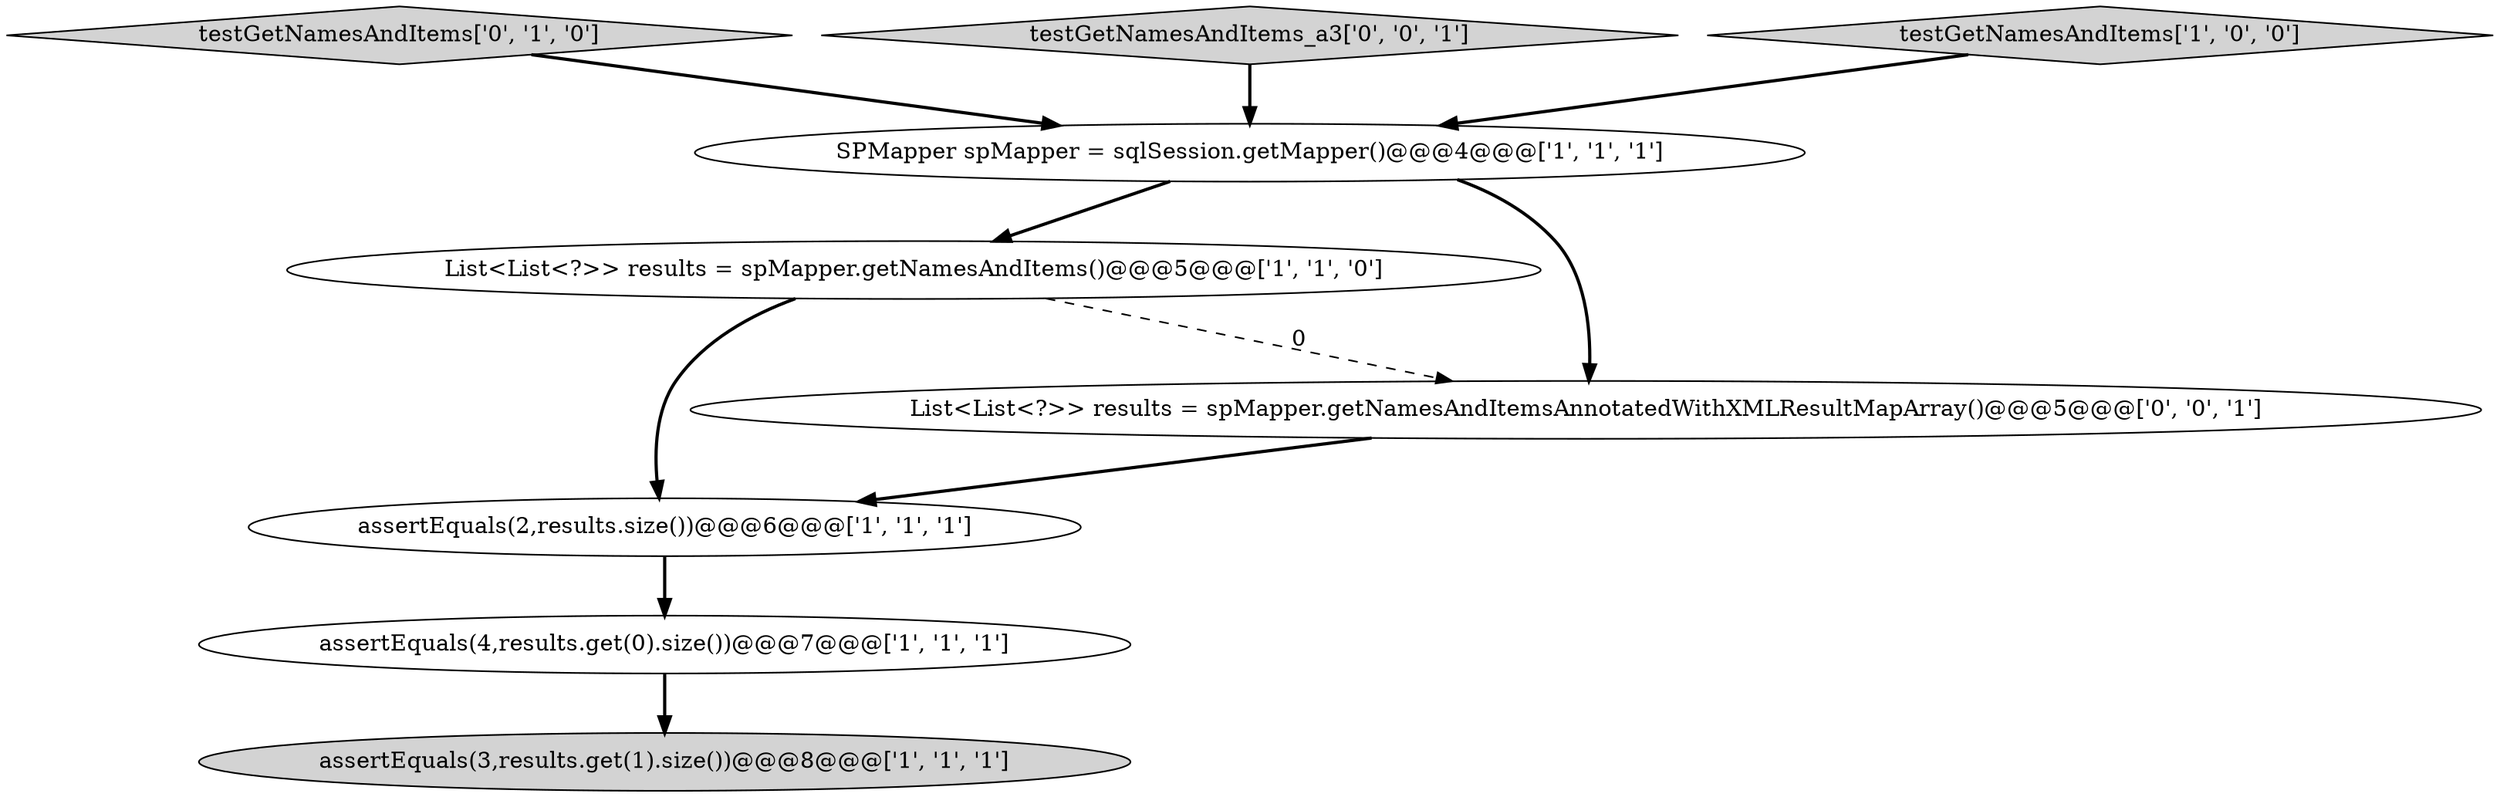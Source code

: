 digraph {
6 [style = filled, label = "testGetNamesAndItems['0', '1', '0']", fillcolor = lightgray, shape = diamond image = "AAA0AAABBB2BBB"];
0 [style = filled, label = "List<List<?>> results = spMapper.getNamesAndItems()@@@5@@@['1', '1', '0']", fillcolor = white, shape = ellipse image = "AAA0AAABBB1BBB"];
8 [style = filled, label = "testGetNamesAndItems_a3['0', '0', '1']", fillcolor = lightgray, shape = diamond image = "AAA0AAABBB3BBB"];
1 [style = filled, label = "assertEquals(4,results.get(0).size())@@@7@@@['1', '1', '1']", fillcolor = white, shape = ellipse image = "AAA0AAABBB1BBB"];
7 [style = filled, label = "List<List<?>> results = spMapper.getNamesAndItemsAnnotatedWithXMLResultMapArray()@@@5@@@['0', '0', '1']", fillcolor = white, shape = ellipse image = "AAA0AAABBB3BBB"];
4 [style = filled, label = "SPMapper spMapper = sqlSession.getMapper()@@@4@@@['1', '1', '1']", fillcolor = white, shape = ellipse image = "AAA0AAABBB1BBB"];
5 [style = filled, label = "assertEquals(3,results.get(1).size())@@@8@@@['1', '1', '1']", fillcolor = lightgray, shape = ellipse image = "AAA0AAABBB1BBB"];
2 [style = filled, label = "assertEquals(2,results.size())@@@6@@@['1', '1', '1']", fillcolor = white, shape = ellipse image = "AAA0AAABBB1BBB"];
3 [style = filled, label = "testGetNamesAndItems['1', '0', '0']", fillcolor = lightgray, shape = diamond image = "AAA0AAABBB1BBB"];
1->5 [style = bold, label=""];
6->4 [style = bold, label=""];
8->4 [style = bold, label=""];
0->7 [style = dashed, label="0"];
3->4 [style = bold, label=""];
7->2 [style = bold, label=""];
2->1 [style = bold, label=""];
4->7 [style = bold, label=""];
4->0 [style = bold, label=""];
0->2 [style = bold, label=""];
}
